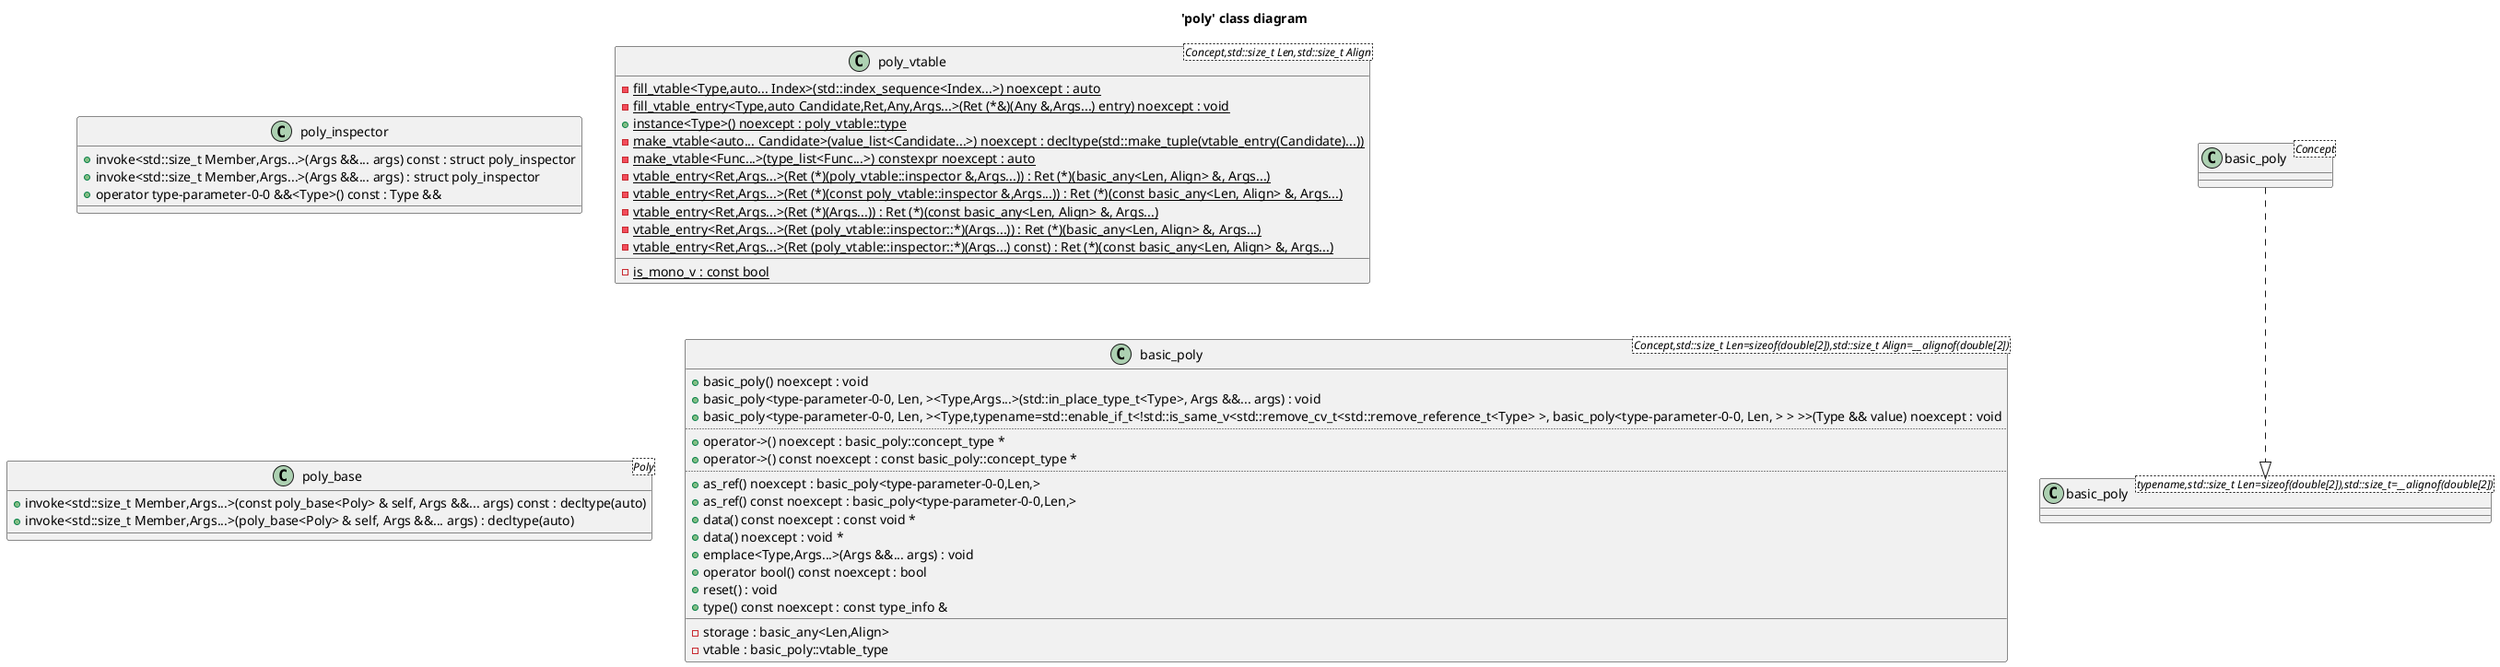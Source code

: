 @startuml
title 'poly' class diagram
class "basic_poly<Concept>" as C_0002187650141235109775
class C_0002187650141235109775 [[https://github.com/skypjack/entt/blob/fef921132cae7588213d0f9bcd2fb9c8ffd8b7fc/src/entt/poly/fwd.hpp#L9{basic_poly}]] {
__
}
class "poly_inspector" as C_0000460891939233668905
class C_0000460891939233668905 [[https://github.com/skypjack/entt/blob/fef921132cae7588213d0f9bcd2fb9c8ffd8b7fc/src/entt/poly/poly.hpp#L17{poly_inspector}]] {
+invoke<std::size_t Member,Args...>(Args &&... args) const : struct poly_inspector
+invoke<std::size_t Member,Args...>(Args &&... args) : struct poly_inspector
+operator type-parameter-0-0 &&<Type>() const : Type &&
__
}
class "poly_vtable<Concept,std::size_t Len,std::size_t Align>" as C_0000593699980024327418
class C_0000593699980024327418 [[https://github.com/skypjack/entt/blob/fef921132cae7588213d0f9bcd2fb9c8ffd8b7fc/src/entt/poly/poly.hpp#L47{poly_vtable}]] {
{static} -fill_vtable<Type,auto... Index>(std::index_sequence<Index...>) noexcept : auto
{static} -fill_vtable_entry<Type,auto Candidate,Ret,Any,Args...>(Ret (*&)(Any &,Args...) entry) noexcept : void
{static} +instance<Type>() noexcept : poly_vtable::type
{static} -make_vtable<auto... Candidate>(value_list<Candidate...>) noexcept : decltype(std::make_tuple(vtable_entry(Candidate)...))
{static} -make_vtable<Func...>(type_list<Func...>) constexpr noexcept : auto
{static} -vtable_entry<Ret,Args...>(Ret (*)(poly_vtable::inspector &,Args...)) : Ret (*)(basic_any<Len, Align> &, Args...)
{static} -vtable_entry<Ret,Args...>(Ret (*)(const poly_vtable::inspector &,Args...)) : Ret (*)(const basic_any<Len, Align> &, Args...)
{static} -vtable_entry<Ret,Args...>(Ret (*)(Args...)) : Ret (*)(const basic_any<Len, Align> &, Args...)
{static} -vtable_entry<Ret,Args...>(Ret (poly_vtable::inspector::*)(Args...)) : Ret (*)(basic_any<Len, Align> &, Args...)
{static} -vtable_entry<Ret,Args...>(Ret (poly_vtable::inspector::*)(Args...) const) : Ret (*)(const basic_any<Len, Align> &, Args...)
__
{static} -is_mono_v : const bool [[[https://github.com/skypjack/entt/blob/fef921132cae7588213d0f9bcd2fb9c8ffd8b7fc/src/entt/poly/poly.hpp#L99{is_mono_v}]]]
}
class "poly_base<Poly>" as C_0001758879837962625486
class C_0001758879837962625486 [[https://github.com/skypjack/entt/blob/fef921132cae7588213d0f9bcd2fb9c8ffd8b7fc/src/entt/poly/poly.hpp#L128{poly_base}]] {
+invoke<std::size_t Member,Args...>(const poly_base<Poly> & self, Args &&... args) const : decltype(auto)
+invoke<std::size_t Member,Args...>(poly_base<Poly> & self, Args &&... args) : decltype(auto)
__
}
class "basic_poly<Concept,std::size_t Len=sizeof(double[2]),std::size_t Align=__alignof(double[2])>" as C_0002224173078316961772
class C_0002224173078316961772 [[https://github.com/skypjack/entt/blob/fef921132cae7588213d0f9bcd2fb9c8ffd8b7fc/src/entt/poly/poly.hpp#L192{basic_poly}]] {
+basic_poly() noexcept : void [[[https://github.com/skypjack/entt/blob/fef921132cae7588213d0f9bcd2fb9c8ffd8b7fc/src/entt/poly/poly.hpp#L203{basic_poly}]]]
+basic_poly<type-parameter-0-0, Len, ><Type,Args...>(std::in_place_type_t<Type>, Args &&... args) : void
+basic_poly<type-parameter-0-0, Len, ><Type,typename=std::enable_if_t<!std::is_same_v<std::remove_cv_t<std::remove_reference_t<Type> >, basic_poly<type-parameter-0-0, Len, > > >>(Type && value) noexcept : void
..
+operator->() noexcept : basic_poly::concept_type * [[[https://github.com/skypjack/entt/blob/fef921132cae7588213d0f9bcd2fb9c8ffd8b7fc/src/entt/poly/poly.hpp#L278{operator->}]]]
+operator->() const noexcept : const basic_poly::concept_type * [[[https://github.com/skypjack/entt/blob/fef921132cae7588213d0f9bcd2fb9c8ffd8b7fc/src/entt/poly/poly.hpp#L283{operator->}]]]
..
+as_ref() noexcept : basic_poly<type-parameter-0-0,Len,> [[[https://github.com/skypjack/entt/blob/fef921132cae7588213d0f9bcd2fb9c8ffd8b7fc/src/entt/poly/poly.hpp#L291{as_ref}]]]
+as_ref() const noexcept : basic_poly<type-parameter-0-0,Len,> [[[https://github.com/skypjack/entt/blob/fef921132cae7588213d0f9bcd2fb9c8ffd8b7fc/src/entt/poly/poly.hpp#L299{as_ref}]]]
+data() const noexcept : const void * [[[https://github.com/skypjack/entt/blob/fef921132cae7588213d0f9bcd2fb9c8ffd8b7fc/src/entt/poly/poly.hpp#L239{data}]]]
+data() noexcept : void * [[[https://github.com/skypjack/entt/blob/fef921132cae7588213d0f9bcd2fb9c8ffd8b7fc/src/entt/poly/poly.hpp#L244{data}]]]
+emplace<Type,Args...>(Args &&... args) : void
+operator bool() const noexcept : bool [[[https://github.com/skypjack/entt/blob/fef921132cae7588213d0f9bcd2fb9c8ffd8b7fc/src/entt/poly/poly.hpp#L270{operator bool}]]]
+reset() : void [[[https://github.com/skypjack/entt/blob/fef921132cae7588213d0f9bcd2fb9c8ffd8b7fc/src/entt/poly/poly.hpp#L261{reset}]]]
+type() const noexcept : const type_info & [[[https://github.com/skypjack/entt/blob/fef921132cae7588213d0f9bcd2fb9c8ffd8b7fc/src/entt/poly/poly.hpp#L231{type}]]]
__
-storage : basic_any<Len,Align> [[[https://github.com/skypjack/entt/blob/fef921132cae7588213d0f9bcd2fb9c8ffd8b7fc/src/entt/poly/poly.hpp#L307{storage}]]]
-vtable : basic_poly::vtable_type [[[https://github.com/skypjack/entt/blob/fef921132cae7588213d0f9bcd2fb9c8ffd8b7fc/src/entt/poly/poly.hpp#L308{vtable}]]]
}
class "basic_poly<typename,std::size_t Len=sizeof(double[2]),std::size_t=__alignof(double[2])>" as C_0002054155751960602394
class C_0002054155751960602394 [[https://github.com/skypjack/entt/blob/fef921132cae7588213d0f9bcd2fb9c8ffd8b7fc/src/entt/poly/fwd.hpp#L9{basic_poly}]] {
__
}
C_0002187650141235109775 ..|> C_0002054155751960602394

'Generated with clang-uml, version 0.4.0-9-gc398c6f
'LLVM version Ubuntu clang version 15.0.7
@enduml
